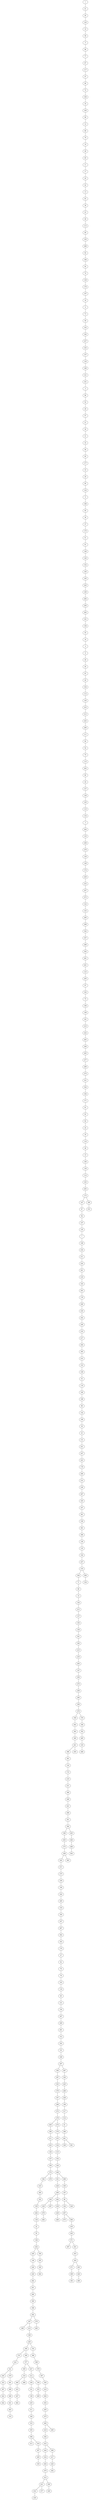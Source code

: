 graph g_m_499{
1--41
41--45
45--120
120--10
10--58
58--5
5--98
98--77
77--87
87--117
117--47
47--66
66--72
72--106
106--34
34--100
100--99
99--12
12--86
86--79
79--19
19--49
49--85
85--11
11--17
17--25
25--42
42--13
13--83
83--38
38--23
23--46
46--113
113--69
69--155
155--288
288--92
92--196
196--64
64--74
74--139
139--178
178--197
197--18
18--6
6--73
73--59
59--102
102--182
182--237
237--193
193--157
157--130
130--189
189--141
141--161
161--2
2--96
96--52
52--28
28--57
57--21
21--30
30--31
31--32
32--56
56--65
65--177
177--33
33--29
29--90
90--132
132--9
9--186
186--95
95--36
36--37
37--175
175--51
51--91
91--146
146--140
140--152
152--185
185--165
165--220
220--195
195--284
284--250
250--262
262--191
191--156
156--55
55--16
16--4
4--8
8--26
26--40
40--63
63--20
20--104
104--112
112--145
145--233
233--313
313--243
243--290
290--111
111--84
84--54
54--70
70--115
115--202
202--80
80--44
44--127
127--128
128--105
105--110
110--134
134--3
3--204
204--135
135--258
258--279
279--129
129--148
148--174
174--229
229--232
232--257
257--273
273--122
122--143
143--285
285--298
298--342
342--357
357--286
286--302
302--281
281--261
261--123
123--205
205--97
97--162
162--75
75--166
166--199
199--181
181--210
210--222
222--263
263--246
246--283
283--277
277--299
299--274
274--331
331--344
344--184
184--171
171--81
81--93
93--82
82--24
24--35
35--116
116--48
48--15
15--190
190--136
136--114
114--163
163--293
293--173
173--167
167--67
67--94
94--107
107--125
125--7
7--168
168--234
234--211
211--224
224--201
201--218
218--183
183--203
203--179
179--206
206--230
230--242
242--249
249--216
216--217
217--294
294--365
365--414
414--153
153--109
109--53
53--119
119--180
180--188
188--88
88--142
142--169
169--39
39--43
43--131
131--221
221--247
247--223
223--176
176--266
266--214
214--236
236--267
267--325
325--327
327--361
361--338
338--381
381--386
386--126
126--133
133--192
192--227
227--319
319--364
364--71
71--68
68--14
14--144
144--213
213--137
137--150
150--159
159--341
341--340
340--215
215--235
235--200
200--147
147--256
256--270
270--259
259--280
280--309
309--276
276--358
358--402
402--383
383--385
385--401
401--388
388--391
391--124
124--172
172--219
219--231
231--368
368--208
208--241
241--296
296--351
351--384
384--390
390--403
403--373
373--458
458--424
424--271
271--275
275--239
239--194
194--244
244--295
295--318
318--350
350--437
437--467
467--362
362--343
343--170
170--27
27--62
62--76
76--78
78--103
103--118
118--60
60--121
121--154
154--207
207--269
269--291
291--312
312--252
252--151
151--248
248--297
297--394
394--287
287--303
303--379
379--347
347--268
268--272
272--278
278--400
400--380
380--411
411--443
443--160
160--337
337--356
356--372
372--382
382--419
419--360
360--322
322--339
339--264
264--138
138--22
22--50
50--158
158--254
254--209
209--149
149--226
226--240
240--282
282--251
251--260
260--300
300--306
306--292
292--307
307--398
307--415
415--348
348--245
245--308
308--374
374--421
421--321
321--430
430--323
323--367
367--422
422--442
321--479
479--491
491--468
468--466
466--441
441--463
463--310
308--399
399--377
377--305
305--316
316--408
408--433
433--447
447--462
316--486
377--427
427--212
212--238
238--101
101--108
108--225
225--311
311--328
328--333
333--355
355--396
396--413
396--416
416--457
457--265
265--330
212--336
336--353
353--409
245--332
332--366
366--369
369--378
378--387
387--393
393--410
410--464
464--452
452--455
455--475
475--460
460--418
418--392
392--423
423--444
444--434
434--404
404--470
470--412
412--431
431--432
432--439
431--477
412--459
459--428
423--496
496--417
417--420
420--492
460--495
292--375
375--465
254--359
359--255
255--329
329--494
372--476
278--474
474--370
370--253
253--324
324--315
315--354
354--326
326--448
448--301
301--426
426--406
406--304
304--436
436--478
478--484
304--497
406--482
482--438
438--429
429--469
448--498
498--345
345--187
187--89
89--164
164--407
407--473
407--490
490--435
435--445
445--371
371--397
371--451
451--453
453--454
454--471
471--499
499--363
454--493
493--440
440--480
89--449
297--487
487--320
320--425
425--289
289--228
228--198
198--317
317--314
314--61
61--389
389--461
461--349
461--481
458--483
384--405
405--446
446--489
489--500
401--450
276--376
376--346
346--352
352--485
485--335
335--488
319--456
456--334
173--395
395--472
}
